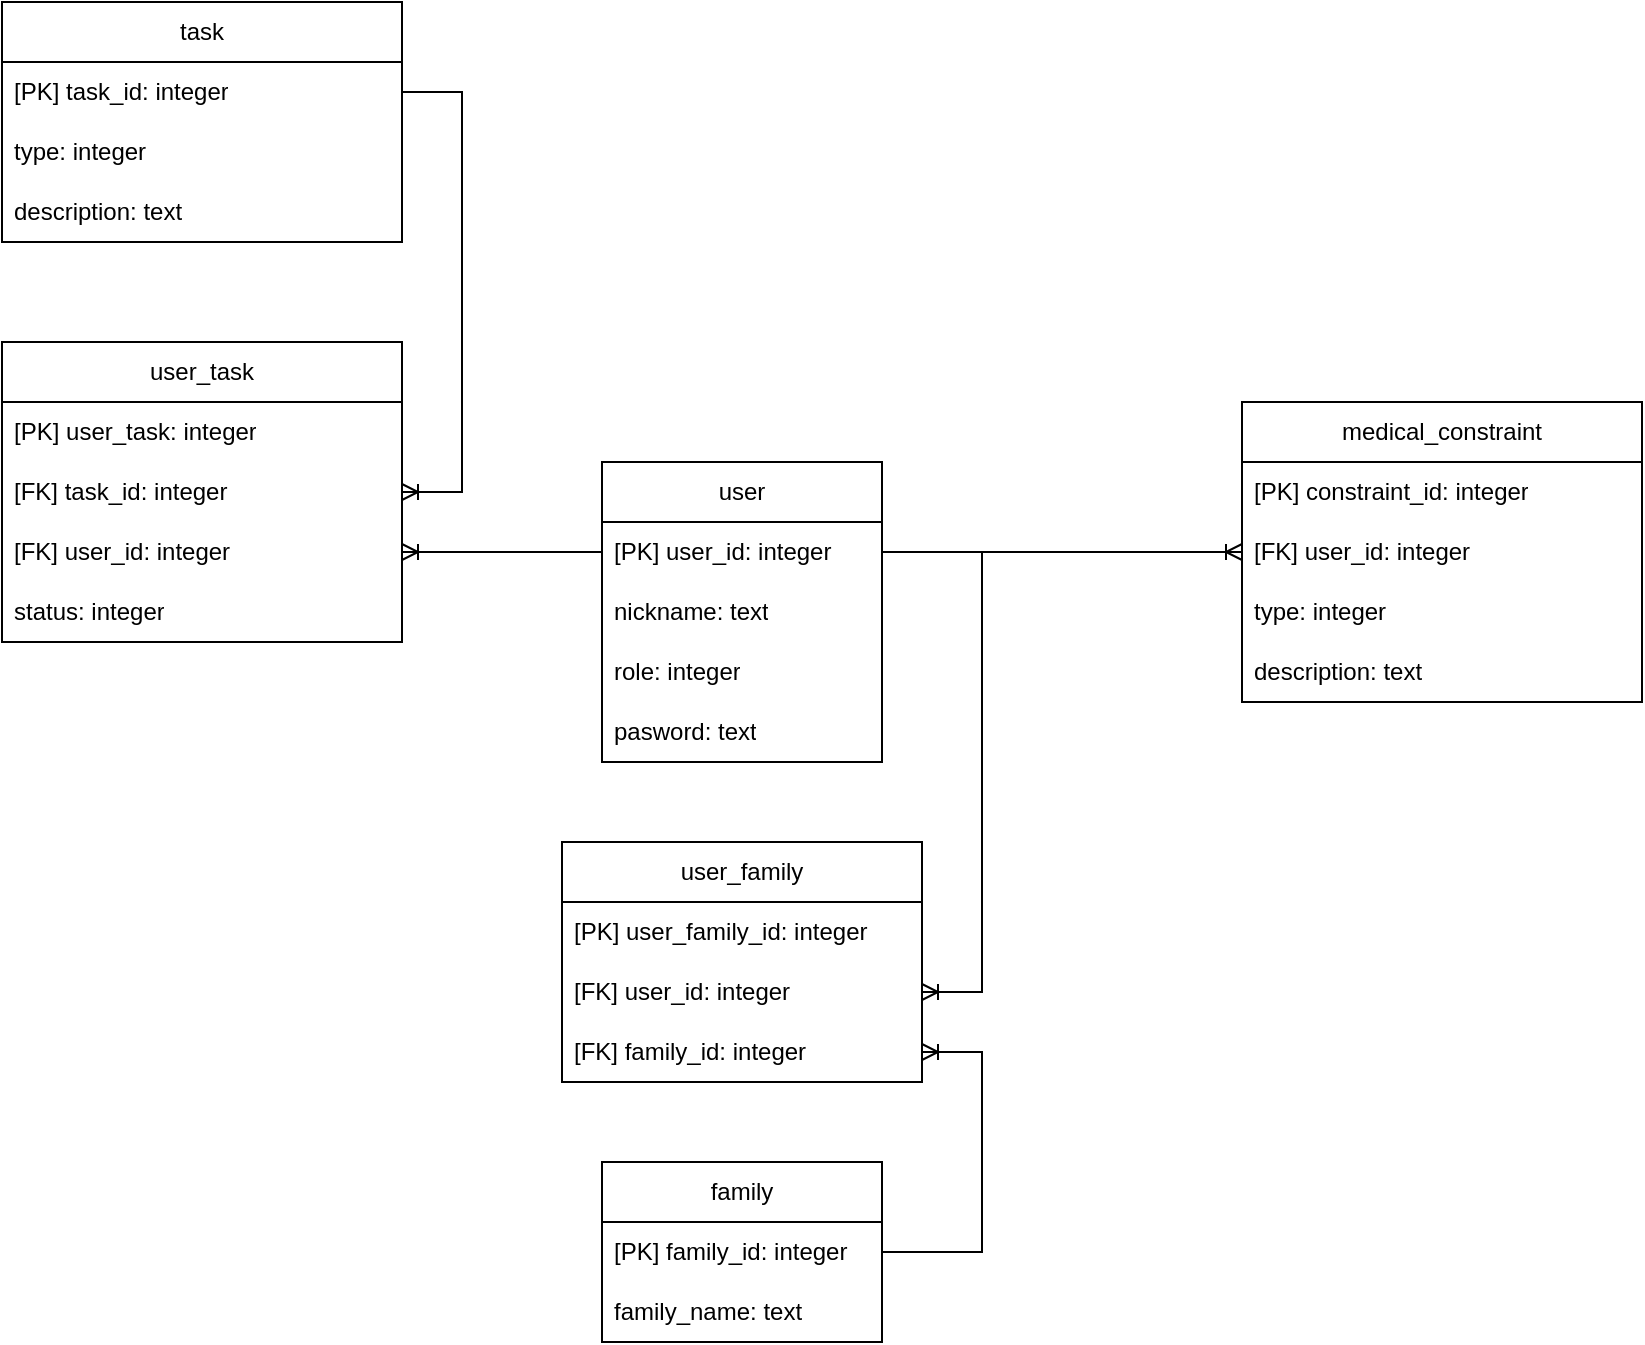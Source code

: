 <mxfile version="24.3.1" type="device">
  <diagram name="Страница — 1" id="16_NUL3jLKOML6PMAQPP">
    <mxGraphModel dx="2261" dy="1915" grid="1" gridSize="10" guides="1" tooltips="1" connect="1" arrows="1" fold="1" page="1" pageScale="1" pageWidth="827" pageHeight="1169" math="0" shadow="0">
      <root>
        <mxCell id="0" />
        <mxCell id="1" parent="0" />
        <mxCell id="Se0Nwh7e2ca6laMpylIr-2" value="user" style="swimlane;fontStyle=0;childLayout=stackLayout;horizontal=1;startSize=30;horizontalStack=0;resizeParent=1;resizeParentMax=0;resizeLast=0;collapsible=1;marginBottom=0;whiteSpace=wrap;html=1;" vertex="1" parent="1">
          <mxGeometry x="70" y="130" width="140" height="150" as="geometry" />
        </mxCell>
        <mxCell id="Se0Nwh7e2ca6laMpylIr-3" value="[PK] user_id: integer" style="text;strokeColor=none;fillColor=none;align=left;verticalAlign=middle;spacingLeft=4;spacingRight=4;overflow=hidden;points=[[0,0.5],[1,0.5]];portConstraint=eastwest;rotatable=0;whiteSpace=wrap;html=1;" vertex="1" parent="Se0Nwh7e2ca6laMpylIr-2">
          <mxGeometry y="30" width="140" height="30" as="geometry" />
        </mxCell>
        <mxCell id="Se0Nwh7e2ca6laMpylIr-4" value="nickname: text" style="text;strokeColor=none;fillColor=none;align=left;verticalAlign=middle;spacingLeft=4;spacingRight=4;overflow=hidden;points=[[0,0.5],[1,0.5]];portConstraint=eastwest;rotatable=0;whiteSpace=wrap;html=1;" vertex="1" parent="Se0Nwh7e2ca6laMpylIr-2">
          <mxGeometry y="60" width="140" height="30" as="geometry" />
        </mxCell>
        <mxCell id="Se0Nwh7e2ca6laMpylIr-5" value="role: integer" style="text;strokeColor=none;fillColor=none;align=left;verticalAlign=middle;spacingLeft=4;spacingRight=4;overflow=hidden;points=[[0,0.5],[1,0.5]];portConstraint=eastwest;rotatable=0;whiteSpace=wrap;html=1;" vertex="1" parent="Se0Nwh7e2ca6laMpylIr-2">
          <mxGeometry y="90" width="140" height="30" as="geometry" />
        </mxCell>
        <mxCell id="Se0Nwh7e2ca6laMpylIr-11" value="pasword: text" style="text;strokeColor=none;fillColor=none;align=left;verticalAlign=middle;spacingLeft=4;spacingRight=4;overflow=hidden;points=[[0,0.5],[1,0.5]];portConstraint=eastwest;rotatable=0;whiteSpace=wrap;html=1;" vertex="1" parent="Se0Nwh7e2ca6laMpylIr-2">
          <mxGeometry y="120" width="140" height="30" as="geometry" />
        </mxCell>
        <mxCell id="Se0Nwh7e2ca6laMpylIr-12" value="medical_constraint" style="swimlane;fontStyle=0;childLayout=stackLayout;horizontal=1;startSize=30;horizontalStack=0;resizeParent=1;resizeParentMax=0;resizeLast=0;collapsible=1;marginBottom=0;whiteSpace=wrap;html=1;" vertex="1" parent="1">
          <mxGeometry x="390" y="100" width="200" height="150" as="geometry" />
        </mxCell>
        <mxCell id="Se0Nwh7e2ca6laMpylIr-13" value="[PK] constraint_id: integer" style="text;strokeColor=none;fillColor=none;align=left;verticalAlign=middle;spacingLeft=4;spacingRight=4;overflow=hidden;points=[[0,0.5],[1,0.5]];portConstraint=eastwest;rotatable=0;whiteSpace=wrap;html=1;" vertex="1" parent="Se0Nwh7e2ca6laMpylIr-12">
          <mxGeometry y="30" width="200" height="30" as="geometry" />
        </mxCell>
        <mxCell id="Se0Nwh7e2ca6laMpylIr-15" value="[FK] user_id: integer" style="text;strokeColor=none;fillColor=none;align=left;verticalAlign=middle;spacingLeft=4;spacingRight=4;overflow=hidden;points=[[0,0.5],[1,0.5]];portConstraint=eastwest;rotatable=0;whiteSpace=wrap;html=1;" vertex="1" parent="Se0Nwh7e2ca6laMpylIr-12">
          <mxGeometry y="60" width="200" height="30" as="geometry" />
        </mxCell>
        <mxCell id="Se0Nwh7e2ca6laMpylIr-14" value="type: integer" style="text;strokeColor=none;fillColor=none;align=left;verticalAlign=middle;spacingLeft=4;spacingRight=4;overflow=hidden;points=[[0,0.5],[1,0.5]];portConstraint=eastwest;rotatable=0;whiteSpace=wrap;html=1;" vertex="1" parent="Se0Nwh7e2ca6laMpylIr-12">
          <mxGeometry y="90" width="200" height="30" as="geometry" />
        </mxCell>
        <mxCell id="Se0Nwh7e2ca6laMpylIr-16" value="description: text" style="text;strokeColor=none;fillColor=none;align=left;verticalAlign=middle;spacingLeft=4;spacingRight=4;overflow=hidden;points=[[0,0.5],[1,0.5]];portConstraint=eastwest;rotatable=0;whiteSpace=wrap;html=1;" vertex="1" parent="Se0Nwh7e2ca6laMpylIr-12">
          <mxGeometry y="120" width="200" height="30" as="geometry" />
        </mxCell>
        <mxCell id="Se0Nwh7e2ca6laMpylIr-17" value="family" style="swimlane;fontStyle=0;childLayout=stackLayout;horizontal=1;startSize=30;horizontalStack=0;resizeParent=1;resizeParentMax=0;resizeLast=0;collapsible=1;marginBottom=0;whiteSpace=wrap;html=1;" vertex="1" parent="1">
          <mxGeometry x="70" y="480" width="140" height="90" as="geometry" />
        </mxCell>
        <mxCell id="Se0Nwh7e2ca6laMpylIr-18" value="[PK] family_id: integer" style="text;strokeColor=none;fillColor=none;align=left;verticalAlign=middle;spacingLeft=4;spacingRight=4;overflow=hidden;points=[[0,0.5],[1,0.5]];portConstraint=eastwest;rotatable=0;whiteSpace=wrap;html=1;" vertex="1" parent="Se0Nwh7e2ca6laMpylIr-17">
          <mxGeometry y="30" width="140" height="30" as="geometry" />
        </mxCell>
        <mxCell id="Se0Nwh7e2ca6laMpylIr-19" value="family_name: text" style="text;strokeColor=none;fillColor=none;align=left;verticalAlign=middle;spacingLeft=4;spacingRight=4;overflow=hidden;points=[[0,0.5],[1,0.5]];portConstraint=eastwest;rotatable=0;whiteSpace=wrap;html=1;" vertex="1" parent="Se0Nwh7e2ca6laMpylIr-17">
          <mxGeometry y="60" width="140" height="30" as="geometry" />
        </mxCell>
        <mxCell id="Se0Nwh7e2ca6laMpylIr-27" value="task" style="swimlane;fontStyle=0;childLayout=stackLayout;horizontal=1;startSize=30;horizontalStack=0;resizeParent=1;resizeParentMax=0;resizeLast=0;collapsible=1;marginBottom=0;whiteSpace=wrap;html=1;" vertex="1" parent="1">
          <mxGeometry x="-230" y="-100" width="200" height="120" as="geometry" />
        </mxCell>
        <mxCell id="Se0Nwh7e2ca6laMpylIr-28" value="[PK] task_id: integer" style="text;strokeColor=none;fillColor=none;align=left;verticalAlign=middle;spacingLeft=4;spacingRight=4;overflow=hidden;points=[[0,0.5],[1,0.5]];portConstraint=eastwest;rotatable=0;whiteSpace=wrap;html=1;" vertex="1" parent="Se0Nwh7e2ca6laMpylIr-27">
          <mxGeometry y="30" width="200" height="30" as="geometry" />
        </mxCell>
        <mxCell id="Se0Nwh7e2ca6laMpylIr-30" value="type: integer" style="text;strokeColor=none;fillColor=none;align=left;verticalAlign=middle;spacingLeft=4;spacingRight=4;overflow=hidden;points=[[0,0.5],[1,0.5]];portConstraint=eastwest;rotatable=0;whiteSpace=wrap;html=1;" vertex="1" parent="Se0Nwh7e2ca6laMpylIr-27">
          <mxGeometry y="60" width="200" height="30" as="geometry" />
        </mxCell>
        <mxCell id="Se0Nwh7e2ca6laMpylIr-31" value="description: text" style="text;strokeColor=none;fillColor=none;align=left;verticalAlign=middle;spacingLeft=4;spacingRight=4;overflow=hidden;points=[[0,0.5],[1,0.5]];portConstraint=eastwest;rotatable=0;whiteSpace=wrap;html=1;" vertex="1" parent="Se0Nwh7e2ca6laMpylIr-27">
          <mxGeometry y="90" width="200" height="30" as="geometry" />
        </mxCell>
        <mxCell id="Se0Nwh7e2ca6laMpylIr-35" value="user_family" style="swimlane;fontStyle=0;childLayout=stackLayout;horizontal=1;startSize=30;horizontalStack=0;resizeParent=1;resizeParentMax=0;resizeLast=0;collapsible=1;marginBottom=0;whiteSpace=wrap;html=1;" vertex="1" parent="1">
          <mxGeometry x="50" y="320" width="180" height="120" as="geometry" />
        </mxCell>
        <mxCell id="Se0Nwh7e2ca6laMpylIr-36" value="&lt;div style=&quot;text-align: center;&quot;&gt;&lt;span style=&quot;background-color: initial;&quot;&gt;[PK] user_family_id&lt;/span&gt;&lt;span style=&quot;background-color: initial;&quot;&gt;: integer&lt;/span&gt;&lt;/div&gt;" style="text;strokeColor=none;fillColor=none;align=left;verticalAlign=middle;spacingLeft=4;spacingRight=4;overflow=hidden;points=[[0,0.5],[1,0.5]];portConstraint=eastwest;rotatable=0;whiteSpace=wrap;html=1;" vertex="1" parent="Se0Nwh7e2ca6laMpylIr-35">
          <mxGeometry y="30" width="180" height="30" as="geometry" />
        </mxCell>
        <mxCell id="Se0Nwh7e2ca6laMpylIr-37" value="[FK] user_id: integer" style="text;strokeColor=none;fillColor=none;align=left;verticalAlign=middle;spacingLeft=4;spacingRight=4;overflow=hidden;points=[[0,0.5],[1,0.5]];portConstraint=eastwest;rotatable=0;whiteSpace=wrap;html=1;" vertex="1" parent="Se0Nwh7e2ca6laMpylIr-35">
          <mxGeometry y="60" width="180" height="30" as="geometry" />
        </mxCell>
        <mxCell id="Se0Nwh7e2ca6laMpylIr-39" value="[FK] family_id: integer" style="text;strokeColor=none;fillColor=none;align=left;verticalAlign=middle;spacingLeft=4;spacingRight=4;overflow=hidden;points=[[0,0.5],[1,0.5]];portConstraint=eastwest;rotatable=0;whiteSpace=wrap;html=1;" vertex="1" parent="Se0Nwh7e2ca6laMpylIr-35">
          <mxGeometry y="90" width="180" height="30" as="geometry" />
        </mxCell>
        <mxCell id="Se0Nwh7e2ca6laMpylIr-41" value="" style="edgeStyle=entityRelationEdgeStyle;fontSize=12;html=1;endArrow=ERoneToMany;rounded=0;exitX=1;exitY=0.5;exitDx=0;exitDy=0;" edge="1" parent="1" source="Se0Nwh7e2ca6laMpylIr-3" target="Se0Nwh7e2ca6laMpylIr-37">
          <mxGeometry width="100" height="100" relative="1" as="geometry">
            <mxPoint x="260" y="400" as="sourcePoint" />
            <mxPoint x="360" y="300" as="targetPoint" />
          </mxGeometry>
        </mxCell>
        <mxCell id="Se0Nwh7e2ca6laMpylIr-42" value="" style="edgeStyle=entityRelationEdgeStyle;fontSize=12;html=1;endArrow=ERoneToMany;rounded=0;exitX=1;exitY=0.5;exitDx=0;exitDy=0;" edge="1" parent="1" source="Se0Nwh7e2ca6laMpylIr-18" target="Se0Nwh7e2ca6laMpylIr-39">
          <mxGeometry width="100" height="100" relative="1" as="geometry">
            <mxPoint x="220" y="185" as="sourcePoint" />
            <mxPoint x="240" y="405" as="targetPoint" />
          </mxGeometry>
        </mxCell>
        <mxCell id="Se0Nwh7e2ca6laMpylIr-43" value="user_task" style="swimlane;fontStyle=0;childLayout=stackLayout;horizontal=1;startSize=30;horizontalStack=0;resizeParent=1;resizeParentMax=0;resizeLast=0;collapsible=1;marginBottom=0;whiteSpace=wrap;html=1;" vertex="1" parent="1">
          <mxGeometry x="-230" y="70" width="200" height="150" as="geometry" />
        </mxCell>
        <mxCell id="Se0Nwh7e2ca6laMpylIr-52" value="&lt;div style=&quot;text-align: center;&quot;&gt;&lt;span style=&quot;background-color: initial;&quot;&gt;[PK]&amp;nbsp;&lt;/span&gt;user_task&lt;span style=&quot;background-color: initial;&quot;&gt;: integer&lt;/span&gt;&lt;/div&gt;" style="text;strokeColor=none;fillColor=none;align=left;verticalAlign=middle;spacingLeft=4;spacingRight=4;overflow=hidden;points=[[0,0.5],[1,0.5]];portConstraint=eastwest;rotatable=0;whiteSpace=wrap;html=1;" vertex="1" parent="Se0Nwh7e2ca6laMpylIr-43">
          <mxGeometry y="30" width="200" height="30" as="geometry" />
        </mxCell>
        <mxCell id="Se0Nwh7e2ca6laMpylIr-44" value="[FK] task_id: integer" style="text;strokeColor=none;fillColor=none;align=left;verticalAlign=middle;spacingLeft=4;spacingRight=4;overflow=hidden;points=[[0,0.5],[1,0.5]];portConstraint=eastwest;rotatable=0;whiteSpace=wrap;html=1;" vertex="1" parent="Se0Nwh7e2ca6laMpylIr-43">
          <mxGeometry y="60" width="200" height="30" as="geometry" />
        </mxCell>
        <mxCell id="Se0Nwh7e2ca6laMpylIr-45" value="[FK] user_id: integer" style="text;strokeColor=none;fillColor=none;align=left;verticalAlign=middle;spacingLeft=4;spacingRight=4;overflow=hidden;points=[[0,0.5],[1,0.5]];portConstraint=eastwest;rotatable=0;whiteSpace=wrap;html=1;" vertex="1" parent="Se0Nwh7e2ca6laMpylIr-43">
          <mxGeometry y="90" width="200" height="30" as="geometry" />
        </mxCell>
        <mxCell id="Se0Nwh7e2ca6laMpylIr-48" value="status: integer" style="text;strokeColor=none;fillColor=none;align=left;verticalAlign=middle;spacingLeft=4;spacingRight=4;overflow=hidden;points=[[0,0.5],[1,0.5]];portConstraint=eastwest;rotatable=0;whiteSpace=wrap;html=1;" vertex="1" parent="Se0Nwh7e2ca6laMpylIr-43">
          <mxGeometry y="120" width="200" height="30" as="geometry" />
        </mxCell>
        <mxCell id="Se0Nwh7e2ca6laMpylIr-49" value="" style="edgeStyle=entityRelationEdgeStyle;fontSize=12;html=1;endArrow=ERoneToMany;rounded=0;" edge="1" parent="1" source="Se0Nwh7e2ca6laMpylIr-3" target="Se0Nwh7e2ca6laMpylIr-45">
          <mxGeometry width="100" height="100" relative="1" as="geometry">
            <mxPoint x="220" y="185" as="sourcePoint" />
            <mxPoint x="240" y="405" as="targetPoint" />
            <Array as="points">
              <mxPoint x="270" y="180" />
              <mxPoint x="310" y="260" />
            </Array>
          </mxGeometry>
        </mxCell>
        <mxCell id="Se0Nwh7e2ca6laMpylIr-50" value="" style="edgeStyle=entityRelationEdgeStyle;fontSize=12;html=1;endArrow=ERoneToMany;rounded=0;" edge="1" parent="1" source="Se0Nwh7e2ca6laMpylIr-28" target="Se0Nwh7e2ca6laMpylIr-44">
          <mxGeometry width="100" height="100" relative="1" as="geometry">
            <mxPoint x="80" y="185" as="sourcePoint" />
            <mxPoint x="-20" y="185" as="targetPoint" />
            <Array as="points">
              <mxPoint x="280" y="190" />
              <mxPoint x="320" y="270" />
            </Array>
          </mxGeometry>
        </mxCell>
        <mxCell id="Se0Nwh7e2ca6laMpylIr-53" value="" style="edgeStyle=entityRelationEdgeStyle;fontSize=12;html=1;endArrow=ERoneToMany;rounded=0;exitX=1;exitY=0.5;exitDx=0;exitDy=0;" edge="1" parent="1" source="Se0Nwh7e2ca6laMpylIr-3" target="Se0Nwh7e2ca6laMpylIr-15">
          <mxGeometry width="100" height="100" relative="1" as="geometry">
            <mxPoint x="220" y="185" as="sourcePoint" />
            <mxPoint x="240" y="405" as="targetPoint" />
          </mxGeometry>
        </mxCell>
      </root>
    </mxGraphModel>
  </diagram>
</mxfile>
